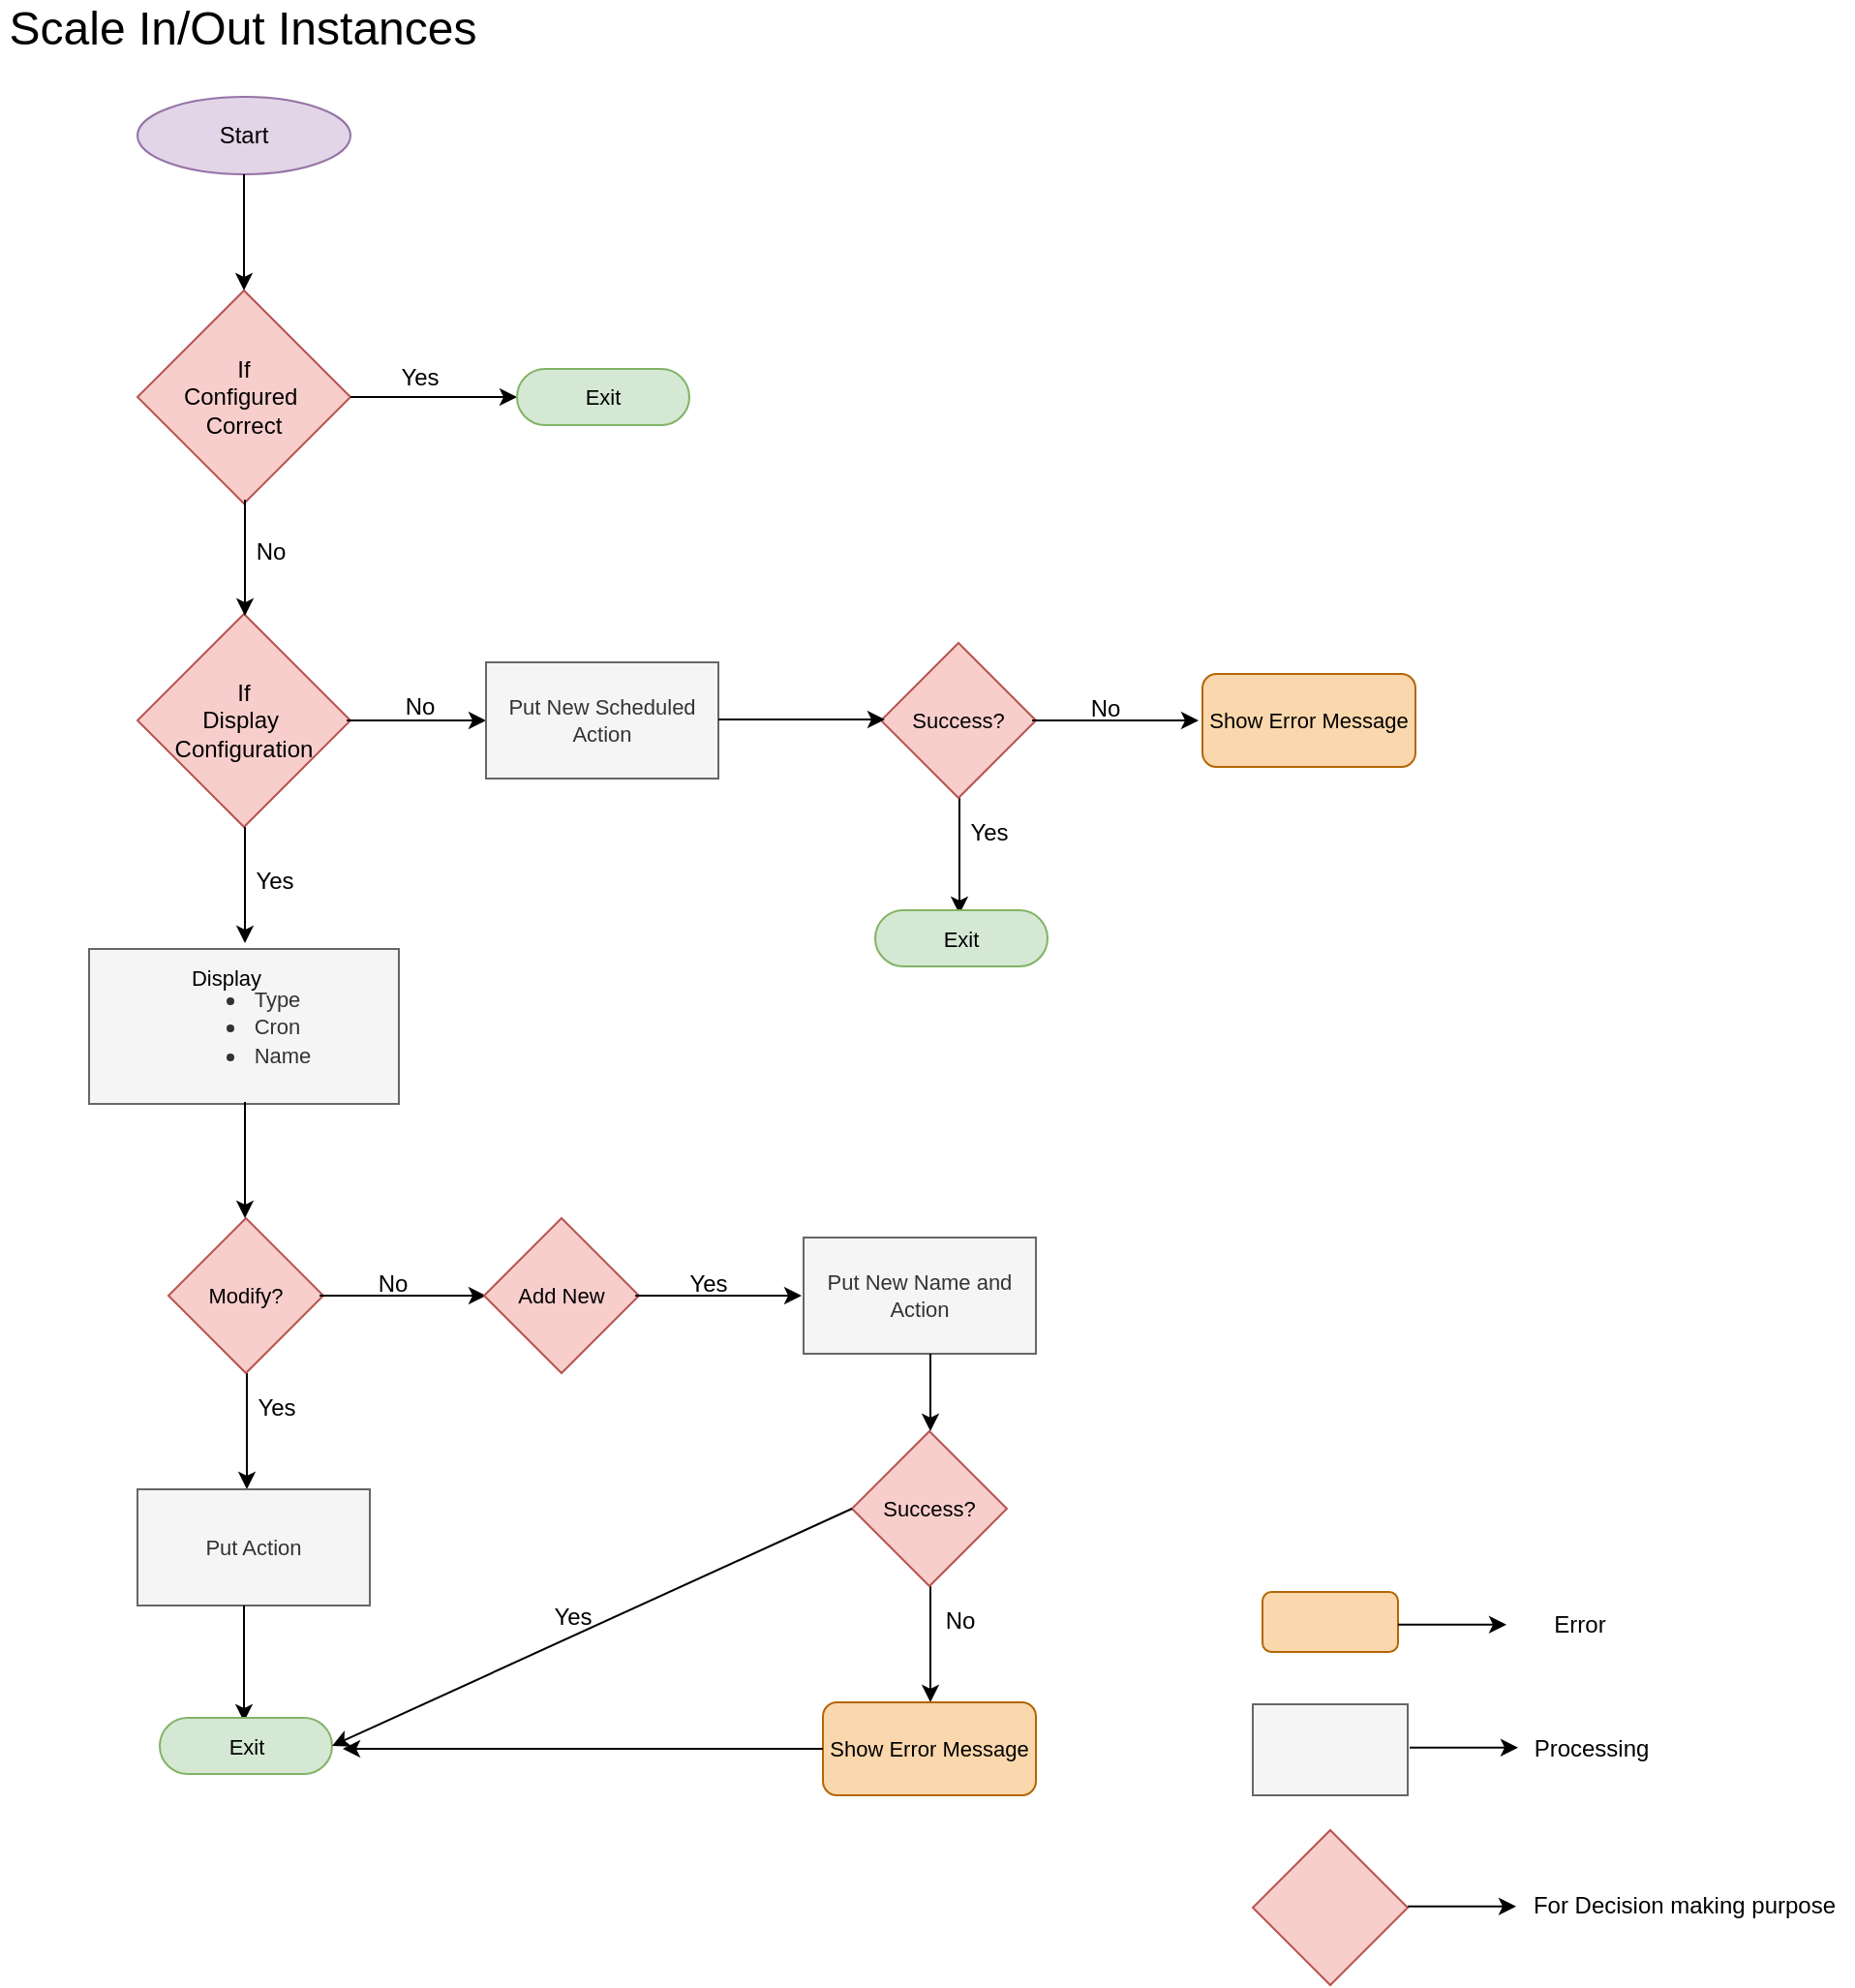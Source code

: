 <mxfile version="20.6.0" type="github">
  <diagram id="LNZCB491hoh74fM_uxBA" name="Page-1">
    <mxGraphModel dx="829" dy="759" grid="1" gridSize="10" guides="1" tooltips="1" connect="1" arrows="1" fold="1" page="1" pageScale="1" pageWidth="827" pageHeight="1169" math="0" shadow="0">
      <root>
        <mxCell id="0" />
        <mxCell id="1" parent="0" />
        <mxCell id="ZLTrSNtA1yzsjNhUDBOq-1" value="Start" style="ellipse;whiteSpace=wrap;html=1;fillColor=#e1d5e7;strokeColor=#9673a6;" vertex="1" parent="1">
          <mxGeometry x="304" y="100" width="110" height="40" as="geometry" />
        </mxCell>
        <mxCell id="ZLTrSNtA1yzsjNhUDBOq-2" value="If&lt;br&gt;Configured&amp;nbsp;&lt;br&gt;Correct" style="rhombus;whiteSpace=wrap;html=1;fillColor=#f8cecc;strokeColor=#b85450;" vertex="1" parent="1">
          <mxGeometry x="304" y="200" width="110" height="110" as="geometry" />
        </mxCell>
        <mxCell id="ZLTrSNtA1yzsjNhUDBOq-3" value="" style="endArrow=classic;html=1;rounded=0;exitX=0.5;exitY=1;exitDx=0;exitDy=0;" edge="1" parent="1" source="ZLTrSNtA1yzsjNhUDBOq-1" target="ZLTrSNtA1yzsjNhUDBOq-2">
          <mxGeometry width="50" height="50" relative="1" as="geometry">
            <mxPoint x="334" y="310" as="sourcePoint" />
            <mxPoint x="384" y="260" as="targetPoint" />
          </mxGeometry>
        </mxCell>
        <mxCell id="ZLTrSNtA1yzsjNhUDBOq-5" value="" style="endArrow=classic;html=1;rounded=0;entryX=0;entryY=0.5;entryDx=0;entryDy=0;" edge="1" parent="1" source="ZLTrSNtA1yzsjNhUDBOq-2">
          <mxGeometry width="50" height="50" relative="1" as="geometry">
            <mxPoint x="340" y="310" as="sourcePoint" />
            <mxPoint x="500" y="255" as="targetPoint" />
          </mxGeometry>
        </mxCell>
        <mxCell id="ZLTrSNtA1yzsjNhUDBOq-6" style="edgeStyle=orthogonalEdgeStyle;rounded=0;orthogonalLoop=1;jettySize=auto;html=1;exitX=0.5;exitY=1;exitDx=0;exitDy=0;" edge="1" parent="1">
          <mxGeometry relative="1" as="geometry">
            <mxPoint x="545" y="270" as="sourcePoint" />
            <mxPoint x="545" y="270" as="targetPoint" />
          </mxGeometry>
        </mxCell>
        <mxCell id="ZLTrSNtA1yzsjNhUDBOq-7" value="If&lt;br&gt;Display&amp;nbsp;&lt;br&gt;Configuration" style="rhombus;whiteSpace=wrap;html=1;fillColor=#f8cecc;strokeColor=#b85450;" vertex="1" parent="1">
          <mxGeometry x="304" y="367" width="110" height="110" as="geometry" />
        </mxCell>
        <mxCell id="ZLTrSNtA1yzsjNhUDBOq-8" value="" style="endArrow=classic;html=1;rounded=0;exitX=0.5;exitY=1;exitDx=0;exitDy=0;" edge="1" parent="1">
          <mxGeometry width="50" height="50" relative="1" as="geometry">
            <mxPoint x="359.5" y="308" as="sourcePoint" />
            <mxPoint x="359.5" y="368" as="targetPoint" />
          </mxGeometry>
        </mxCell>
        <mxCell id="ZLTrSNtA1yzsjNhUDBOq-9" value="Yes" style="text;html=1;strokeColor=none;fillColor=none;align=center;verticalAlign=middle;whiteSpace=wrap;rounded=0;" vertex="1" parent="1">
          <mxGeometry x="420" y="230" width="60" height="30" as="geometry" />
        </mxCell>
        <mxCell id="ZLTrSNtA1yzsjNhUDBOq-10" value="No" style="text;html=1;strokeColor=none;fillColor=none;align=center;verticalAlign=middle;whiteSpace=wrap;rounded=0;" vertex="1" parent="1">
          <mxGeometry x="343" y="320" width="60" height="30" as="geometry" />
        </mxCell>
        <mxCell id="ZLTrSNtA1yzsjNhUDBOq-11" value="" style="endArrow=classic;html=1;rounded=0;entryX=0;entryY=0.5;entryDx=0;entryDy=0;" edge="1" parent="1" target="ZLTrSNtA1yzsjNhUDBOq-19">
          <mxGeometry width="50" height="50" relative="1" as="geometry">
            <mxPoint x="412" y="422" as="sourcePoint" />
            <mxPoint x="498" y="422" as="targetPoint" />
          </mxGeometry>
        </mxCell>
        <mxCell id="ZLTrSNtA1yzsjNhUDBOq-12" value="Yes" style="text;html=1;strokeColor=none;fillColor=none;align=center;verticalAlign=middle;whiteSpace=wrap;rounded=0;" vertex="1" parent="1">
          <mxGeometry x="714" y="465" width="60" height="30" as="geometry" />
        </mxCell>
        <mxCell id="ZLTrSNtA1yzsjNhUDBOq-13" value="" style="endArrow=classic;html=1;rounded=0;exitX=0.5;exitY=1;exitDx=0;exitDy=0;" edge="1" parent="1">
          <mxGeometry width="50" height="50" relative="1" as="geometry">
            <mxPoint x="728.5" y="462" as="sourcePoint" />
            <mxPoint x="728.5" y="522" as="targetPoint" />
          </mxGeometry>
        </mxCell>
        <mxCell id="ZLTrSNtA1yzsjNhUDBOq-15" value="&lt;div style=&quot;text-align: left;&quot;&gt;&lt;ul&gt;&lt;li&gt;&lt;span style=&quot;font-size: 11px;&quot;&gt;Type&lt;/span&gt;&lt;/li&gt;&lt;li&gt;&lt;span style=&quot;font-size: 11px;&quot;&gt;Cron&lt;/span&gt;&lt;/li&gt;&lt;li&gt;&lt;span style=&quot;font-size: 11px;&quot;&gt;Name&lt;/span&gt;&lt;/li&gt;&lt;/ul&gt;&lt;/div&gt;" style="rounded=0;whiteSpace=wrap;html=1;fillColor=#f5f5f5;strokeColor=#666666;fontColor=#333333;" vertex="1" parent="1">
          <mxGeometry x="279" y="540" width="160" height="80" as="geometry" />
        </mxCell>
        <mxCell id="ZLTrSNtA1yzsjNhUDBOq-18" value="Display" style="text;html=1;strokeColor=none;fillColor=none;align=center;verticalAlign=middle;whiteSpace=wrap;rounded=0;fontSize=11;" vertex="1" parent="1">
          <mxGeometry x="320" y="540" width="60" height="30" as="geometry" />
        </mxCell>
        <mxCell id="ZLTrSNtA1yzsjNhUDBOq-19" value="Put New Scheduled&lt;br&gt;Action" style="rounded=0;whiteSpace=wrap;html=1;fontSize=11;fillColor=#f5f5f5;fontColor=#333333;strokeColor=#666666;" vertex="1" parent="1">
          <mxGeometry x="484" y="392" width="120" height="60" as="geometry" />
        </mxCell>
        <mxCell id="ZLTrSNtA1yzsjNhUDBOq-21" value="Success?" style="rhombus;whiteSpace=wrap;html=1;fontSize=11;fillColor=#f8cecc;strokeColor=#b85450;" vertex="1" parent="1">
          <mxGeometry x="688" y="382" width="80" height="80" as="geometry" />
        </mxCell>
        <mxCell id="ZLTrSNtA1yzsjNhUDBOq-22" value="" style="endArrow=classic;html=1;rounded=0;entryX=0;entryY=0.5;entryDx=0;entryDy=0;" edge="1" parent="1">
          <mxGeometry width="50" height="50" relative="1" as="geometry">
            <mxPoint x="766" y="422" as="sourcePoint" />
            <mxPoint x="852" y="422" as="targetPoint" />
          </mxGeometry>
        </mxCell>
        <mxCell id="ZLTrSNtA1yzsjNhUDBOq-23" value="No" style="text;html=1;strokeColor=none;fillColor=none;align=center;verticalAlign=middle;whiteSpace=wrap;rounded=0;" vertex="1" parent="1">
          <mxGeometry x="774" y="401" width="60" height="30" as="geometry" />
        </mxCell>
        <mxCell id="ZLTrSNtA1yzsjNhUDBOq-24" value="" style="endArrow=classic;html=1;rounded=0;entryX=0;entryY=0.5;entryDx=0;entryDy=0;" edge="1" parent="1">
          <mxGeometry width="50" height="50" relative="1" as="geometry">
            <mxPoint x="604" y="421.5" as="sourcePoint" />
            <mxPoint x="690" y="421.5" as="targetPoint" />
          </mxGeometry>
        </mxCell>
        <mxCell id="ZLTrSNtA1yzsjNhUDBOq-25" value="Show Error Message" style="rounded=1;whiteSpace=wrap;html=1;fontSize=11;fillColor=#fad7ac;strokeColor=#b46504;" vertex="1" parent="1">
          <mxGeometry x="854" y="398" width="110" height="48" as="geometry" />
        </mxCell>
        <mxCell id="ZLTrSNtA1yzsjNhUDBOq-26" value="Exit" style="rounded=1;whiteSpace=wrap;html=1;fontSize=11;arcSize=50;fillColor=#d5e8d4;strokeColor=#82b366;" vertex="1" parent="1">
          <mxGeometry x="685" y="520" width="89" height="29" as="geometry" />
        </mxCell>
        <mxCell id="ZLTrSNtA1yzsjNhUDBOq-27" value="Yes" style="text;html=1;strokeColor=none;fillColor=none;align=center;verticalAlign=middle;whiteSpace=wrap;rounded=0;" vertex="1" parent="1">
          <mxGeometry x="346" y="762" width="60" height="30" as="geometry" />
        </mxCell>
        <mxCell id="ZLTrSNtA1yzsjNhUDBOq-28" value="" style="endArrow=classic;html=1;rounded=0;exitX=0.5;exitY=1;exitDx=0;exitDy=0;" edge="1" parent="1">
          <mxGeometry width="50" height="50" relative="1" as="geometry">
            <mxPoint x="360.5" y="759" as="sourcePoint" />
            <mxPoint x="360.5" y="819" as="targetPoint" />
          </mxGeometry>
        </mxCell>
        <mxCell id="ZLTrSNtA1yzsjNhUDBOq-29" value="Modify?" style="rhombus;whiteSpace=wrap;html=1;fontSize=11;fillColor=#f8cecc;strokeColor=#b85450;" vertex="1" parent="1">
          <mxGeometry x="320" y="679" width="80" height="80" as="geometry" />
        </mxCell>
        <mxCell id="ZLTrSNtA1yzsjNhUDBOq-30" value="" style="endArrow=classic;html=1;rounded=0;entryX=0;entryY=0.5;entryDx=0;entryDy=0;" edge="1" parent="1">
          <mxGeometry width="50" height="50" relative="1" as="geometry">
            <mxPoint x="398" y="719" as="sourcePoint" />
            <mxPoint x="484" y="719" as="targetPoint" />
          </mxGeometry>
        </mxCell>
        <mxCell id="ZLTrSNtA1yzsjNhUDBOq-31" value="No" style="text;html=1;strokeColor=none;fillColor=none;align=center;verticalAlign=middle;whiteSpace=wrap;rounded=0;" vertex="1" parent="1">
          <mxGeometry x="406" y="698" width="60" height="30" as="geometry" />
        </mxCell>
        <mxCell id="ZLTrSNtA1yzsjNhUDBOq-32" value="" style="endArrow=classic;html=1;rounded=0;exitX=0.5;exitY=1;exitDx=0;exitDy=0;" edge="1" parent="1">
          <mxGeometry width="50" height="50" relative="1" as="geometry">
            <mxPoint x="359.5" y="619" as="sourcePoint" />
            <mxPoint x="359.5" y="679" as="targetPoint" />
          </mxGeometry>
        </mxCell>
        <mxCell id="ZLTrSNtA1yzsjNhUDBOq-33" value="Exit" style="rounded=1;whiteSpace=wrap;html=1;fontSize=11;arcSize=50;fillColor=#d5e8d4;strokeColor=#82b366;" vertex="1" parent="1">
          <mxGeometry x="500" y="240.5" width="89" height="29" as="geometry" />
        </mxCell>
        <mxCell id="ZLTrSNtA1yzsjNhUDBOq-34" value="Put Action" style="rounded=0;whiteSpace=wrap;html=1;fontSize=11;fillColor=#f5f5f5;strokeColor=#666666;fontColor=#333333;" vertex="1" parent="1">
          <mxGeometry x="304" y="819" width="120" height="60" as="geometry" />
        </mxCell>
        <mxCell id="ZLTrSNtA1yzsjNhUDBOq-36" value="" style="endArrow=classic;html=1;rounded=0;exitX=0.5;exitY=1;exitDx=0;exitDy=0;" edge="1" parent="1">
          <mxGeometry width="50" height="50" relative="1" as="geometry">
            <mxPoint x="359" y="879" as="sourcePoint" />
            <mxPoint x="359" y="939" as="targetPoint" />
          </mxGeometry>
        </mxCell>
        <mxCell id="ZLTrSNtA1yzsjNhUDBOq-37" value="Exit" style="rounded=1;whiteSpace=wrap;html=1;fontSize=11;arcSize=50;fillColor=#d5e8d4;strokeColor=#82b366;" vertex="1" parent="1">
          <mxGeometry x="315.5" y="937" width="89" height="29" as="geometry" />
        </mxCell>
        <mxCell id="ZLTrSNtA1yzsjNhUDBOq-38" value="" style="endArrow=classic;html=1;rounded=0;exitX=0.5;exitY=1;exitDx=0;exitDy=0;" edge="1" parent="1">
          <mxGeometry width="50" height="50" relative="1" as="geometry">
            <mxPoint x="359.5" y="477" as="sourcePoint" />
            <mxPoint x="359.5" y="537" as="targetPoint" />
          </mxGeometry>
        </mxCell>
        <mxCell id="ZLTrSNtA1yzsjNhUDBOq-39" value="Add New" style="rhombus;whiteSpace=wrap;html=1;fontSize=11;fillColor=#f8cecc;strokeColor=#b85450;" vertex="1" parent="1">
          <mxGeometry x="483" y="679" width="80" height="80" as="geometry" />
        </mxCell>
        <mxCell id="ZLTrSNtA1yzsjNhUDBOq-40" value="" style="endArrow=classic;html=1;rounded=0;entryX=0;entryY=0.5;entryDx=0;entryDy=0;" edge="1" parent="1">
          <mxGeometry width="50" height="50" relative="1" as="geometry">
            <mxPoint x="561" y="719" as="sourcePoint" />
            <mxPoint x="647" y="719" as="targetPoint" />
          </mxGeometry>
        </mxCell>
        <mxCell id="ZLTrSNtA1yzsjNhUDBOq-41" value="Yes" style="text;html=1;strokeColor=none;fillColor=none;align=center;verticalAlign=middle;whiteSpace=wrap;rounded=0;" vertex="1" parent="1">
          <mxGeometry x="569" y="698" width="60" height="30" as="geometry" />
        </mxCell>
        <mxCell id="ZLTrSNtA1yzsjNhUDBOq-42" value="Put New Name and Action" style="rounded=0;whiteSpace=wrap;html=1;fontSize=11;fillColor=#f5f5f5;fontColor=#333333;strokeColor=#666666;" vertex="1" parent="1">
          <mxGeometry x="648" y="689" width="120" height="60" as="geometry" />
        </mxCell>
        <mxCell id="ZLTrSNtA1yzsjNhUDBOq-43" value="No" style="text;html=1;strokeColor=none;fillColor=none;align=center;verticalAlign=middle;whiteSpace=wrap;rounded=0;" vertex="1" parent="1">
          <mxGeometry x="699" y="872" width="60" height="30" as="geometry" />
        </mxCell>
        <mxCell id="ZLTrSNtA1yzsjNhUDBOq-44" value="" style="endArrow=classic;html=1;rounded=0;exitX=0.5;exitY=1;exitDx=0;exitDy=0;" edge="1" parent="1">
          <mxGeometry width="50" height="50" relative="1" as="geometry">
            <mxPoint x="713.5" y="869" as="sourcePoint" />
            <mxPoint x="713.5" y="929" as="targetPoint" />
          </mxGeometry>
        </mxCell>
        <mxCell id="ZLTrSNtA1yzsjNhUDBOq-45" value="Success?" style="rhombus;whiteSpace=wrap;html=1;fontSize=11;fillColor=#f8cecc;strokeColor=#b85450;" vertex="1" parent="1">
          <mxGeometry x="673" y="789" width="80" height="80" as="geometry" />
        </mxCell>
        <mxCell id="ZLTrSNtA1yzsjNhUDBOq-47" value="Show Error Message" style="rounded=1;whiteSpace=wrap;html=1;fontSize=11;fillColor=#fad7ac;strokeColor=#b46504;" vertex="1" parent="1">
          <mxGeometry x="658" y="929" width="110" height="48" as="geometry" />
        </mxCell>
        <mxCell id="ZLTrSNtA1yzsjNhUDBOq-53" value="" style="endArrow=classic;html=1;rounded=0;fontSize=11;entryX=1;entryY=0.5;entryDx=0;entryDy=0;exitX=0;exitY=0.5;exitDx=0;exitDy=0;" edge="1" parent="1" source="ZLTrSNtA1yzsjNhUDBOq-45" target="ZLTrSNtA1yzsjNhUDBOq-37">
          <mxGeometry width="50" height="50" relative="1" as="geometry">
            <mxPoint x="670" y="859" as="sourcePoint" />
            <mxPoint x="690" y="809" as="targetPoint" />
          </mxGeometry>
        </mxCell>
        <mxCell id="ZLTrSNtA1yzsjNhUDBOq-54" value="Yes" style="text;html=1;strokeColor=none;fillColor=none;align=center;verticalAlign=middle;whiteSpace=wrap;rounded=0;" vertex="1" parent="1">
          <mxGeometry x="499" y="870" width="60" height="30" as="geometry" />
        </mxCell>
        <mxCell id="ZLTrSNtA1yzsjNhUDBOq-55" value="" style="endArrow=classic;html=1;rounded=0;fontSize=11;exitX=0;exitY=0.5;exitDx=0;exitDy=0;" edge="1" parent="1" source="ZLTrSNtA1yzsjNhUDBOq-47">
          <mxGeometry width="50" height="50" relative="1" as="geometry">
            <mxPoint x="683" y="839" as="sourcePoint" />
            <mxPoint x="410" y="953" as="targetPoint" />
          </mxGeometry>
        </mxCell>
        <mxCell id="ZLTrSNtA1yzsjNhUDBOq-56" value="" style="endArrow=classic;html=1;rounded=0;" edge="1" parent="1">
          <mxGeometry width="50" height="50" relative="1" as="geometry">
            <mxPoint x="713.5" y="749" as="sourcePoint" />
            <mxPoint x="713.5" y="789" as="targetPoint" />
          </mxGeometry>
        </mxCell>
        <mxCell id="ZLTrSNtA1yzsjNhUDBOq-57" value="Yes" style="text;html=1;strokeColor=none;fillColor=none;align=center;verticalAlign=middle;whiteSpace=wrap;rounded=0;" vertex="1" parent="1">
          <mxGeometry x="344.5" y="490" width="60" height="30" as="geometry" />
        </mxCell>
        <mxCell id="ZLTrSNtA1yzsjNhUDBOq-58" value="&lt;font style=&quot;font-size: 24px;&quot;&gt;Scale In/Out Instances&lt;/font&gt;" style="text;html=1;strokeColor=none;fillColor=none;align=center;verticalAlign=middle;whiteSpace=wrap;rounded=0;fontSize=11;" vertex="1" parent="1">
          <mxGeometry x="233" y="50" width="251" height="30" as="geometry" />
        </mxCell>
        <mxCell id="ZLTrSNtA1yzsjNhUDBOq-59" value="" style="rhombus;whiteSpace=wrap;html=1;fontSize=11;fillColor=#f8cecc;strokeColor=#b85450;" vertex="1" parent="1">
          <mxGeometry x="880" y="995" width="80" height="80" as="geometry" />
        </mxCell>
        <mxCell id="ZLTrSNtA1yzsjNhUDBOq-60" value="" style="endArrow=classic;html=1;rounded=0;entryX=0;entryY=0.5;entryDx=0;entryDy=0;" edge="1" parent="1">
          <mxGeometry width="50" height="50" relative="1" as="geometry">
            <mxPoint x="960" y="1034.41" as="sourcePoint" />
            <mxPoint x="1016" y="1034.41" as="targetPoint" />
          </mxGeometry>
        </mxCell>
        <mxCell id="ZLTrSNtA1yzsjNhUDBOq-61" value="&lt;font style=&quot;font-size: 12px;&quot;&gt;For Decision making purpose&lt;/font&gt;" style="text;html=1;strokeColor=none;fillColor=none;align=center;verticalAlign=middle;whiteSpace=wrap;rounded=0;fontSize=24;" vertex="1" parent="1">
          <mxGeometry x="1016" y="1015.41" width="174" height="30" as="geometry" />
        </mxCell>
        <mxCell id="ZLTrSNtA1yzsjNhUDBOq-62" value="" style="rounded=0;whiteSpace=wrap;html=1;fontSize=11;fillColor=#f5f5f5;fontColor=#333333;strokeColor=#666666;" vertex="1" parent="1">
          <mxGeometry x="880" y="930" width="80" height="47" as="geometry" />
        </mxCell>
        <mxCell id="ZLTrSNtA1yzsjNhUDBOq-63" value="" style="endArrow=classic;html=1;rounded=0;entryX=0;entryY=0.5;entryDx=0;entryDy=0;" edge="1" parent="1">
          <mxGeometry width="50" height="50" relative="1" as="geometry">
            <mxPoint x="961.0" y="952.41" as="sourcePoint" />
            <mxPoint x="1017" y="952.41" as="targetPoint" />
          </mxGeometry>
        </mxCell>
        <mxCell id="ZLTrSNtA1yzsjNhUDBOq-64" value="&lt;span style=&quot;font-size: 12px;&quot;&gt;Processing&lt;/span&gt;" style="text;html=1;strokeColor=none;fillColor=none;align=center;verticalAlign=middle;whiteSpace=wrap;rounded=0;fontSize=24;" vertex="1" parent="1">
          <mxGeometry x="1015" y="933.5" width="80" height="30" as="geometry" />
        </mxCell>
        <mxCell id="ZLTrSNtA1yzsjNhUDBOq-65" value="" style="rounded=1;whiteSpace=wrap;html=1;fontSize=11;fillColor=#fad7ac;strokeColor=#b46504;" vertex="1" parent="1">
          <mxGeometry x="885" y="872" width="70" height="31" as="geometry" />
        </mxCell>
        <mxCell id="ZLTrSNtA1yzsjNhUDBOq-66" value="" style="endArrow=classic;html=1;rounded=0;entryX=0;entryY=0.5;entryDx=0;entryDy=0;" edge="1" parent="1">
          <mxGeometry width="50" height="50" relative="1" as="geometry">
            <mxPoint x="955.0" y="888.91" as="sourcePoint" />
            <mxPoint x="1011" y="888.91" as="targetPoint" />
          </mxGeometry>
        </mxCell>
        <mxCell id="ZLTrSNtA1yzsjNhUDBOq-67" value="&lt;span style=&quot;font-size: 12px;&quot;&gt;Error&lt;/span&gt;" style="text;html=1;strokeColor=none;fillColor=none;align=center;verticalAlign=middle;whiteSpace=wrap;rounded=0;fontSize=24;" vertex="1" parent="1">
          <mxGeometry x="1009" y="870" width="80" height="30" as="geometry" />
        </mxCell>
        <mxCell id="ZLTrSNtA1yzsjNhUDBOq-71" value="No" style="text;html=1;strokeColor=none;fillColor=none;align=center;verticalAlign=middle;whiteSpace=wrap;rounded=0;" vertex="1" parent="1">
          <mxGeometry x="420" y="400" width="60" height="30" as="geometry" />
        </mxCell>
      </root>
    </mxGraphModel>
  </diagram>
</mxfile>
